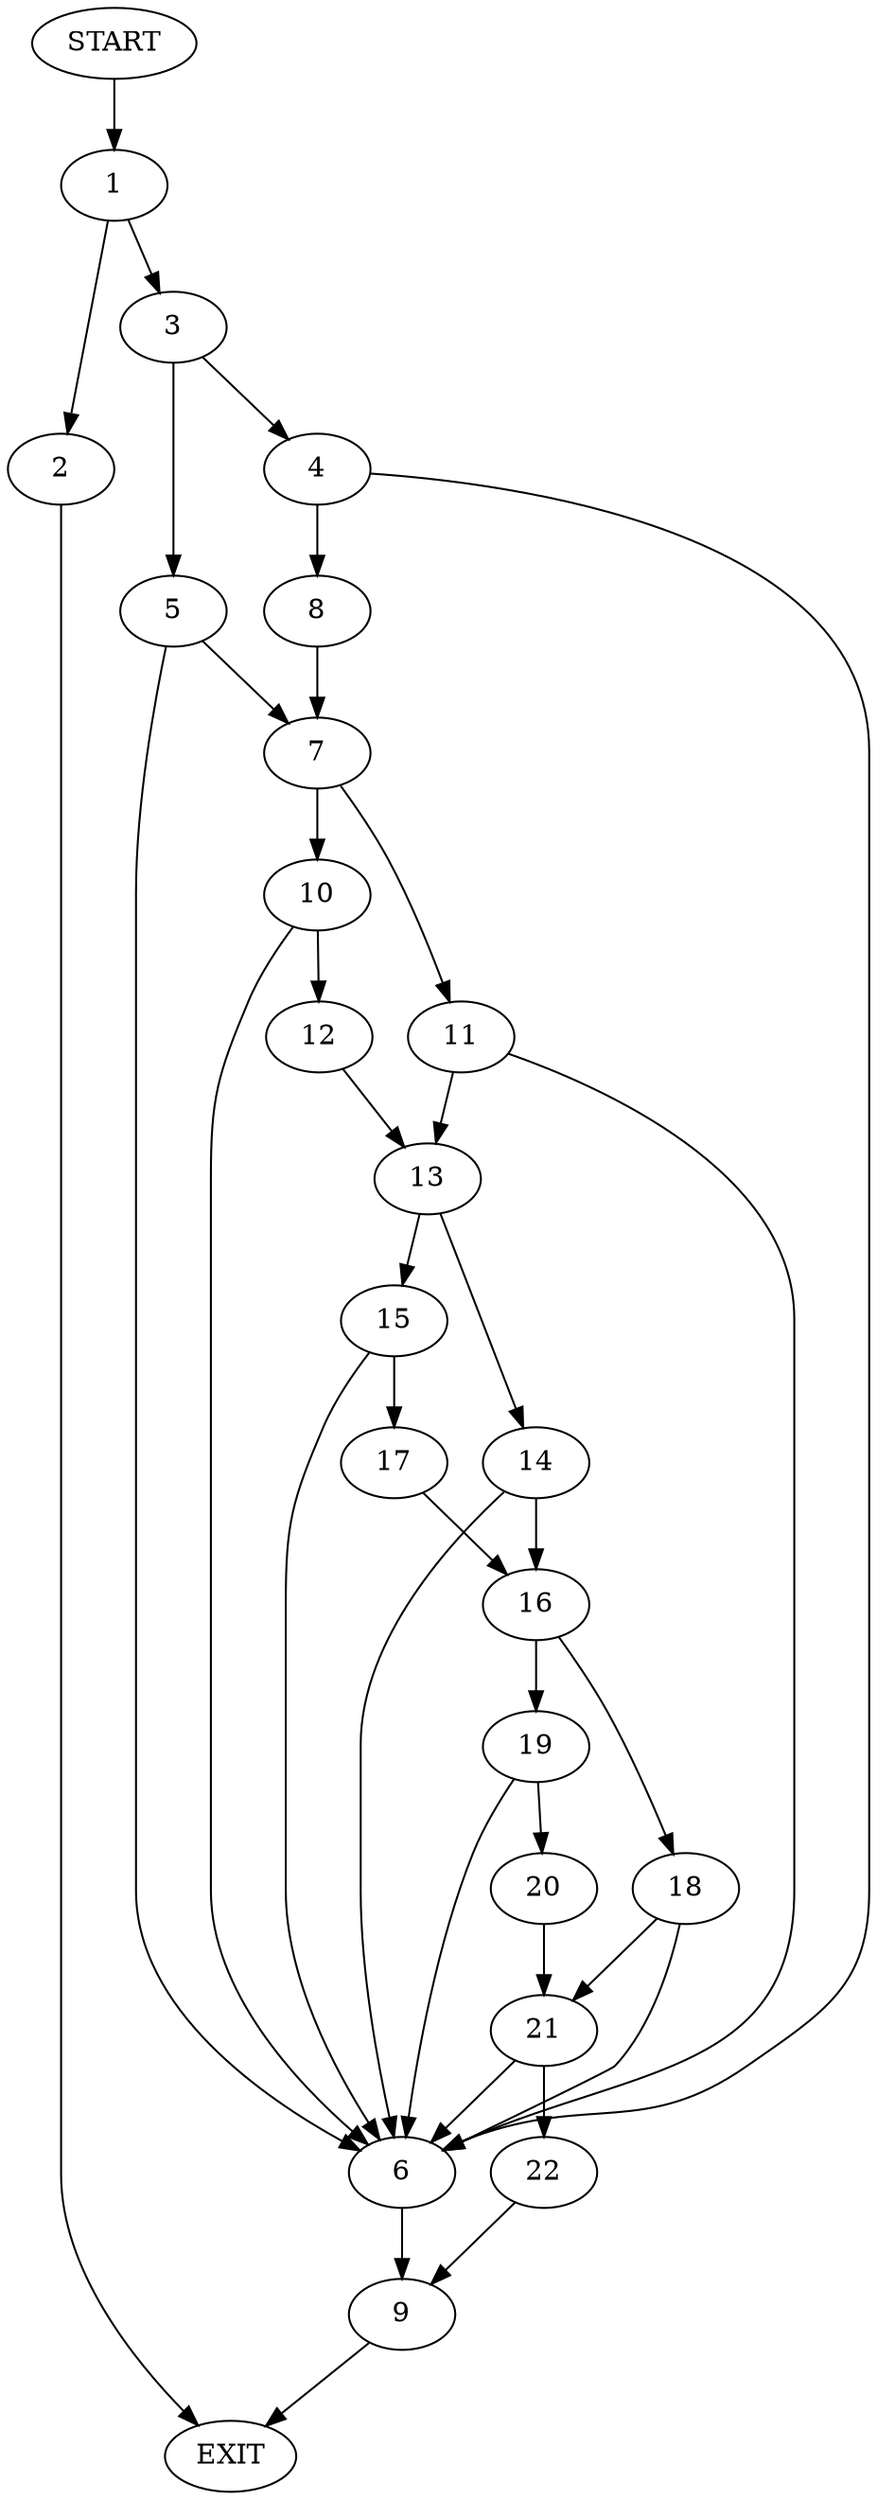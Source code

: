 digraph {
0 [label="START"]
23 [label="EXIT"]
0 -> 1
1 -> 2
1 -> 3
2 -> 23
3 -> 4
3 -> 5
5 -> 6
5 -> 7
4 -> 6
4 -> 8
6 -> 9
8 -> 7
7 -> 10
7 -> 11
10 -> 6
10 -> 12
11 -> 6
11 -> 13
12 -> 13
13 -> 14
13 -> 15
14 -> 6
14 -> 16
15 -> 17
15 -> 6
17 -> 16
16 -> 18
16 -> 19
19 -> 6
19 -> 20
18 -> 6
18 -> 21
20 -> 21
21 -> 22
21 -> 6
22 -> 9
9 -> 23
}
